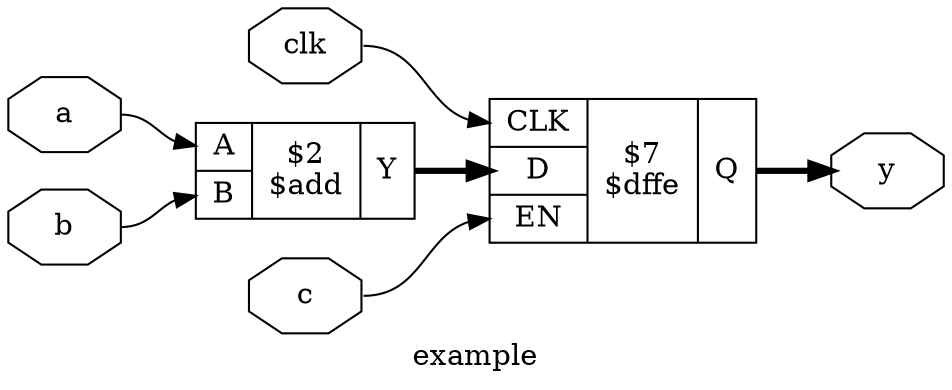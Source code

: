 digraph "example" {
label="example";
rankdir="LR";
remincross=true;
n2 [ shape=octagon, label="a", color="black", fontcolor="black"];
n3 [ shape=octagon, label="b", color="black", fontcolor="black"];
n4 [ shape=octagon, label="c", color="black", fontcolor="black"];
n5 [ shape=octagon, label="clk", color="black", fontcolor="black"];
n6 [ shape=octagon, label="y", color="black", fontcolor="black"];
c10 [ shape=record, label="{{<p7> A|<p8> B}|$2\n$add|{<p9> Y}}",  ];
c15 [ shape=record, label="{{<p11> CLK|<p12> D|<p13> EN}|$7\n$dffe|{<p14> Q}}",  ];
c10:p9:e -> c15:p12:w [color="black", fontcolor="black", style="setlinewidth(3)", label=""];
n2:e -> c10:p7:w [color="black", fontcolor="black", label=""];
n3:e -> c10:p8:w [color="black", fontcolor="black", label=""];
n4:e -> c15:p13:w [color="black", fontcolor="black", label=""];
n5:e -> c15:p11:w [color="black", fontcolor="black", label=""];
c15:p14:e -> n6:w [color="black", fontcolor="black", style="setlinewidth(3)", label=""];
}
